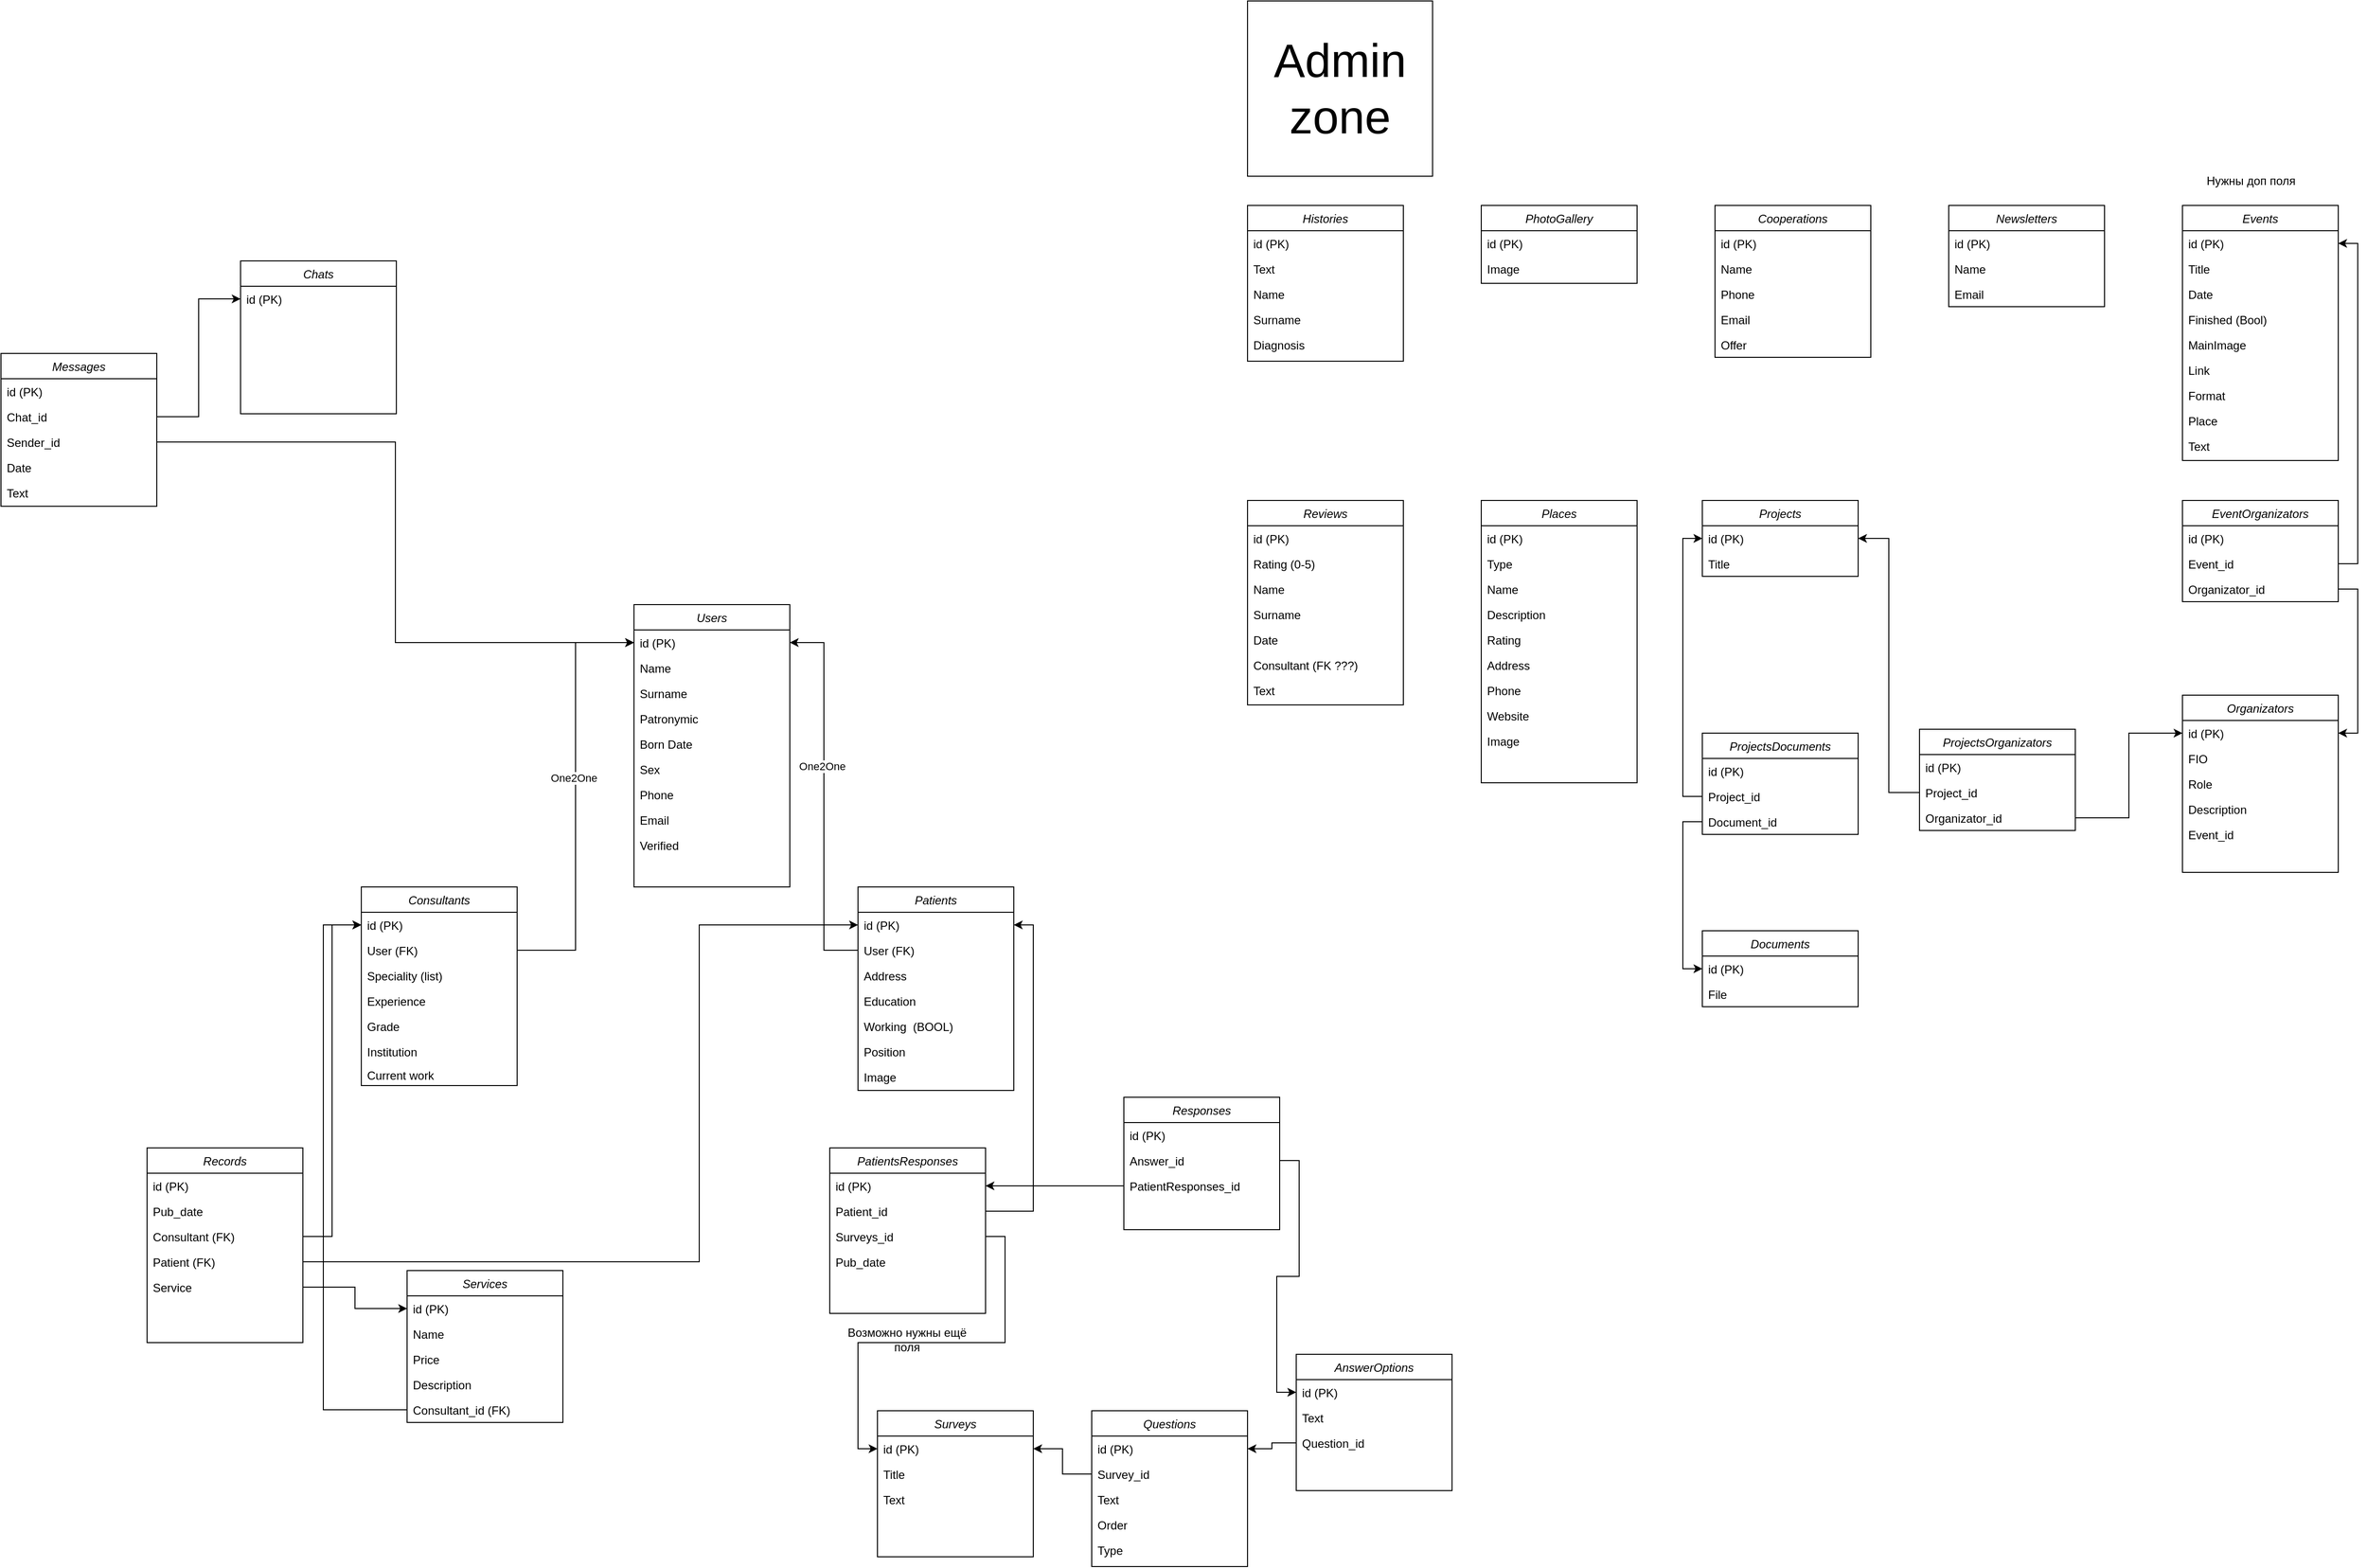 <mxfile version="24.7.12">
  <diagram id="C5RBs43oDa-KdzZeNtuy" name="Page-1">
    <mxGraphModel dx="2926" dy="2021" grid="0" gridSize="10" guides="1" tooltips="1" connect="1" arrows="1" fold="1" page="1" pageScale="1" pageWidth="827" pageHeight="1169" background="none" math="0" shadow="0">
      <root>
        <mxCell id="WIyWlLk6GJQsqaUBKTNV-0" />
        <mxCell id="WIyWlLk6GJQsqaUBKTNV-1" parent="WIyWlLk6GJQsqaUBKTNV-0" />
        <mxCell id="zkfFHV4jXpPFQw0GAbJ--0" value="Users" style="swimlane;fontStyle=2;align=center;verticalAlign=top;childLayout=stackLayout;horizontal=1;startSize=26;horizontalStack=0;resizeParent=1;resizeLast=0;collapsible=1;marginBottom=0;rounded=0;shadow=0;strokeWidth=1;" parent="WIyWlLk6GJQsqaUBKTNV-1" vertex="1">
          <mxGeometry x="-630" width="160" height="290" as="geometry">
            <mxRectangle x="70" y="39" width="160" height="26" as="alternateBounds" />
          </mxGeometry>
        </mxCell>
        <mxCell id="hFR5xcZA9axnY-2__h2Z-13" value="id (PK)" style="text;align=left;verticalAlign=top;spacingLeft=4;spacingRight=4;overflow=hidden;rotatable=0;points=[[0,0.5],[1,0.5]];portConstraint=eastwest;rounded=0;shadow=0;html=0;" parent="zkfFHV4jXpPFQw0GAbJ--0" vertex="1">
          <mxGeometry y="26" width="160" height="26" as="geometry" />
        </mxCell>
        <mxCell id="zkfFHV4jXpPFQw0GAbJ--1" value="Name" style="text;align=left;verticalAlign=top;spacingLeft=4;spacingRight=4;overflow=hidden;rotatable=0;points=[[0,0.5],[1,0.5]];portConstraint=eastwest;" parent="zkfFHV4jXpPFQw0GAbJ--0" vertex="1">
          <mxGeometry y="52" width="160" height="26" as="geometry" />
        </mxCell>
        <mxCell id="zkfFHV4jXpPFQw0GAbJ--2" value="Surname" style="text;align=left;verticalAlign=top;spacingLeft=4;spacingRight=4;overflow=hidden;rotatable=0;points=[[0,0.5],[1,0.5]];portConstraint=eastwest;rounded=0;shadow=0;html=0;" parent="zkfFHV4jXpPFQw0GAbJ--0" vertex="1">
          <mxGeometry y="78" width="160" height="26" as="geometry" />
        </mxCell>
        <mxCell id="zkfFHV4jXpPFQw0GAbJ--3" value="Patronymic" style="text;align=left;verticalAlign=top;spacingLeft=4;spacingRight=4;overflow=hidden;rotatable=0;points=[[0,0.5],[1,0.5]];portConstraint=eastwest;rounded=0;shadow=0;html=0;" parent="zkfFHV4jXpPFQw0GAbJ--0" vertex="1">
          <mxGeometry y="104" width="160" height="26" as="geometry" />
        </mxCell>
        <mxCell id="hFR5xcZA9axnY-2__h2Z-14" value="Born Date" style="text;align=left;verticalAlign=top;spacingLeft=4;spacingRight=4;overflow=hidden;rotatable=0;points=[[0,0.5],[1,0.5]];portConstraint=eastwest;rounded=0;shadow=0;html=0;" parent="zkfFHV4jXpPFQw0GAbJ--0" vertex="1">
          <mxGeometry y="130" width="160" height="26" as="geometry" />
        </mxCell>
        <mxCell id="hFR5xcZA9axnY-2__h2Z-9" value="Sex" style="text;align=left;verticalAlign=top;spacingLeft=4;spacingRight=4;overflow=hidden;rotatable=0;points=[[0,0.5],[1,0.5]];portConstraint=eastwest;rounded=0;shadow=0;html=0;" parent="zkfFHV4jXpPFQw0GAbJ--0" vertex="1">
          <mxGeometry y="156" width="160" height="26" as="geometry" />
        </mxCell>
        <mxCell id="hFR5xcZA9axnY-2__h2Z-10" value="Phone" style="text;align=left;verticalAlign=top;spacingLeft=4;spacingRight=4;overflow=hidden;rotatable=0;points=[[0,0.5],[1,0.5]];portConstraint=eastwest;rounded=0;shadow=0;html=0;" parent="zkfFHV4jXpPFQw0GAbJ--0" vertex="1">
          <mxGeometry y="182" width="160" height="26" as="geometry" />
        </mxCell>
        <mxCell id="hFR5xcZA9axnY-2__h2Z-11" value="Email" style="text;align=left;verticalAlign=top;spacingLeft=4;spacingRight=4;overflow=hidden;rotatable=0;points=[[0,0.5],[1,0.5]];portConstraint=eastwest;rounded=0;shadow=0;html=0;" parent="zkfFHV4jXpPFQw0GAbJ--0" vertex="1">
          <mxGeometry y="208" width="160" height="26" as="geometry" />
        </mxCell>
        <mxCell id="hFR5xcZA9axnY-2__h2Z-156" value="Verified" style="text;align=left;verticalAlign=top;spacingLeft=4;spacingRight=4;overflow=hidden;rotatable=0;points=[[0,0.5],[1,0.5]];portConstraint=eastwest;rounded=0;shadow=0;html=0;" parent="zkfFHV4jXpPFQw0GAbJ--0" vertex="1">
          <mxGeometry y="234" width="160" height="26" as="geometry" />
        </mxCell>
        <mxCell id="hFR5xcZA9axnY-2__h2Z-15" value="Patients" style="swimlane;fontStyle=2;align=center;verticalAlign=top;childLayout=stackLayout;horizontal=1;startSize=26;horizontalStack=0;resizeParent=1;resizeLast=0;collapsible=1;marginBottom=0;rounded=0;shadow=0;strokeWidth=1;" parent="WIyWlLk6GJQsqaUBKTNV-1" vertex="1">
          <mxGeometry x="-400" y="290" width="160" height="209" as="geometry">
            <mxRectangle x="70" y="39" width="160" height="26" as="alternateBounds" />
          </mxGeometry>
        </mxCell>
        <mxCell id="hFR5xcZA9axnY-2__h2Z-16" value="id (PK)" style="text;align=left;verticalAlign=top;spacingLeft=4;spacingRight=4;overflow=hidden;rotatable=0;points=[[0,0.5],[1,0.5]];portConstraint=eastwest;rounded=0;shadow=0;html=0;" parent="hFR5xcZA9axnY-2__h2Z-15" vertex="1">
          <mxGeometry y="26" width="160" height="26" as="geometry" />
        </mxCell>
        <mxCell id="hFR5xcZA9axnY-2__h2Z-17" value="User (FK)" style="text;align=left;verticalAlign=top;spacingLeft=4;spacingRight=4;overflow=hidden;rotatable=0;points=[[0,0.5],[1,0.5]];portConstraint=eastwest;" parent="hFR5xcZA9axnY-2__h2Z-15" vertex="1">
          <mxGeometry y="52" width="160" height="26" as="geometry" />
        </mxCell>
        <mxCell id="hFR5xcZA9axnY-2__h2Z-26" value="Address" style="text;align=left;verticalAlign=top;spacingLeft=4;spacingRight=4;overflow=hidden;rotatable=0;points=[[0,0.5],[1,0.5]];portConstraint=eastwest;" parent="hFR5xcZA9axnY-2__h2Z-15" vertex="1">
          <mxGeometry y="78" width="160" height="26" as="geometry" />
        </mxCell>
        <mxCell id="hFR5xcZA9axnY-2__h2Z-27" value="Education" style="text;align=left;verticalAlign=top;spacingLeft=4;spacingRight=4;overflow=hidden;rotatable=0;points=[[0,0.5],[1,0.5]];portConstraint=eastwest;" parent="hFR5xcZA9axnY-2__h2Z-15" vertex="1">
          <mxGeometry y="104" width="160" height="26" as="geometry" />
        </mxCell>
        <mxCell id="hFR5xcZA9axnY-2__h2Z-33" value="Working  (BOOL)" style="text;align=left;verticalAlign=top;spacingLeft=4;spacingRight=4;overflow=hidden;rotatable=0;points=[[0,0.5],[1,0.5]];portConstraint=eastwest;" parent="hFR5xcZA9axnY-2__h2Z-15" vertex="1">
          <mxGeometry y="130" width="160" height="26" as="geometry" />
        </mxCell>
        <mxCell id="hFR5xcZA9axnY-2__h2Z-34" value="Position" style="text;align=left;verticalAlign=top;spacingLeft=4;spacingRight=4;overflow=hidden;rotatable=0;points=[[0,0.5],[1,0.5]];portConstraint=eastwest;" parent="hFR5xcZA9axnY-2__h2Z-15" vertex="1">
          <mxGeometry y="156" width="160" height="26" as="geometry" />
        </mxCell>
        <mxCell id="hFR5xcZA9axnY-2__h2Z-35" value="Image" style="text;align=left;verticalAlign=top;spacingLeft=4;spacingRight=4;overflow=hidden;rotatable=0;points=[[0,0.5],[1,0.5]];portConstraint=eastwest;" parent="hFR5xcZA9axnY-2__h2Z-15" vertex="1">
          <mxGeometry y="182" width="160" height="26" as="geometry" />
        </mxCell>
        <mxCell id="hFR5xcZA9axnY-2__h2Z-24" style="edgeStyle=orthogonalEdgeStyle;rounded=0;orthogonalLoop=1;jettySize=auto;html=1;exitX=0;exitY=0.5;exitDx=0;exitDy=0;entryX=1;entryY=0.5;entryDx=0;entryDy=0;" parent="WIyWlLk6GJQsqaUBKTNV-1" source="hFR5xcZA9axnY-2__h2Z-17" target="hFR5xcZA9axnY-2__h2Z-13" edge="1">
          <mxGeometry relative="1" as="geometry" />
        </mxCell>
        <mxCell id="hFR5xcZA9axnY-2__h2Z-25" value="One2One" style="edgeLabel;html=1;align=center;verticalAlign=middle;resizable=0;points=[];" parent="hFR5xcZA9axnY-2__h2Z-24" vertex="1" connectable="0">
          <mxGeometry x="0.162" y="3" relative="1" as="geometry">
            <mxPoint x="1" as="offset" />
          </mxGeometry>
        </mxCell>
        <mxCell id="hFR5xcZA9axnY-2__h2Z-36" value="Consultants" style="swimlane;fontStyle=2;align=center;verticalAlign=top;childLayout=stackLayout;horizontal=1;startSize=26;horizontalStack=0;resizeParent=1;resizeLast=0;collapsible=1;marginBottom=0;rounded=0;shadow=0;strokeWidth=1;" parent="WIyWlLk6GJQsqaUBKTNV-1" vertex="1">
          <mxGeometry x="-910" y="290" width="160" height="204" as="geometry">
            <mxRectangle x="70" y="39" width="160" height="26" as="alternateBounds" />
          </mxGeometry>
        </mxCell>
        <mxCell id="hFR5xcZA9axnY-2__h2Z-37" value="id (PK)" style="text;align=left;verticalAlign=top;spacingLeft=4;spacingRight=4;overflow=hidden;rotatable=0;points=[[0,0.5],[1,0.5]];portConstraint=eastwest;rounded=0;shadow=0;html=0;" parent="hFR5xcZA9axnY-2__h2Z-36" vertex="1">
          <mxGeometry y="26" width="160" height="26" as="geometry" />
        </mxCell>
        <mxCell id="hFR5xcZA9axnY-2__h2Z-38" value="User (FK)" style="text;align=left;verticalAlign=top;spacingLeft=4;spacingRight=4;overflow=hidden;rotatable=0;points=[[0,0.5],[1,0.5]];portConstraint=eastwest;" parent="hFR5xcZA9axnY-2__h2Z-36" vertex="1">
          <mxGeometry y="52" width="160" height="26" as="geometry" />
        </mxCell>
        <mxCell id="hFR5xcZA9axnY-2__h2Z-47" value="Speciality (list)" style="text;align=left;verticalAlign=top;spacingLeft=4;spacingRight=4;overflow=hidden;rotatable=0;points=[[0,0.5],[1,0.5]];portConstraint=eastwest;" parent="hFR5xcZA9axnY-2__h2Z-36" vertex="1">
          <mxGeometry y="78" width="160" height="26" as="geometry" />
        </mxCell>
        <mxCell id="hFR5xcZA9axnY-2__h2Z-48" value="Experience" style="text;align=left;verticalAlign=top;spacingLeft=4;spacingRight=4;overflow=hidden;rotatable=0;points=[[0,0.5],[1,0.5]];portConstraint=eastwest;" parent="hFR5xcZA9axnY-2__h2Z-36" vertex="1">
          <mxGeometry y="104" width="160" height="26" as="geometry" />
        </mxCell>
        <mxCell id="hFR5xcZA9axnY-2__h2Z-49" value="Grade" style="text;align=left;verticalAlign=top;spacingLeft=4;spacingRight=4;overflow=hidden;rotatable=0;points=[[0,0.5],[1,0.5]];portConstraint=eastwest;" parent="hFR5xcZA9axnY-2__h2Z-36" vertex="1">
          <mxGeometry y="130" width="160" height="26" as="geometry" />
        </mxCell>
        <mxCell id="hFR5xcZA9axnY-2__h2Z-50" value="Institution" style="text;align=left;verticalAlign=top;spacingLeft=4;spacingRight=4;overflow=hidden;rotatable=0;points=[[0,0.5],[1,0.5]];portConstraint=eastwest;" parent="hFR5xcZA9axnY-2__h2Z-36" vertex="1">
          <mxGeometry y="156" width="160" height="24" as="geometry" />
        </mxCell>
        <mxCell id="hFR5xcZA9axnY-2__h2Z-51" value="Сurrent work" style="text;align=left;verticalAlign=top;spacingLeft=4;spacingRight=4;overflow=hidden;rotatable=0;points=[[0,0.5],[1,0.5]];portConstraint=eastwest;" parent="hFR5xcZA9axnY-2__h2Z-36" vertex="1">
          <mxGeometry y="180" width="160" height="24" as="geometry" />
        </mxCell>
        <mxCell id="hFR5xcZA9axnY-2__h2Z-44" style="edgeStyle=orthogonalEdgeStyle;rounded=0;orthogonalLoop=1;jettySize=auto;html=1;exitX=1;exitY=0.5;exitDx=0;exitDy=0;entryX=0;entryY=0.5;entryDx=0;entryDy=0;" parent="WIyWlLk6GJQsqaUBKTNV-1" source="hFR5xcZA9axnY-2__h2Z-38" target="hFR5xcZA9axnY-2__h2Z-13" edge="1">
          <mxGeometry relative="1" as="geometry" />
        </mxCell>
        <mxCell id="hFR5xcZA9axnY-2__h2Z-46" value="One2One" style="edgeLabel;html=1;align=center;verticalAlign=middle;resizable=0;points=[];" parent="hFR5xcZA9axnY-2__h2Z-44" vertex="1" connectable="0">
          <mxGeometry x="0.087" y="2" relative="1" as="geometry">
            <mxPoint as="offset" />
          </mxGeometry>
        </mxCell>
        <mxCell id="hFR5xcZA9axnY-2__h2Z-55" value="Responses" style="swimlane;fontStyle=2;align=center;verticalAlign=top;childLayout=stackLayout;horizontal=1;startSize=26;horizontalStack=0;resizeParent=1;resizeLast=0;collapsible=1;marginBottom=0;rounded=0;shadow=0;strokeWidth=1;" parent="WIyWlLk6GJQsqaUBKTNV-1" vertex="1">
          <mxGeometry x="-127" y="506" width="160" height="136" as="geometry">
            <mxRectangle x="70" y="39" width="160" height="26" as="alternateBounds" />
          </mxGeometry>
        </mxCell>
        <mxCell id="hFR5xcZA9axnY-2__h2Z-56" value="id (PK)" style="text;align=left;verticalAlign=top;spacingLeft=4;spacingRight=4;overflow=hidden;rotatable=0;points=[[0,0.5],[1,0.5]];portConstraint=eastwest;rounded=0;shadow=0;html=0;" parent="hFR5xcZA9axnY-2__h2Z-55" vertex="1">
          <mxGeometry y="26" width="160" height="26" as="geometry" />
        </mxCell>
        <mxCell id="hFR5xcZA9axnY-2__h2Z-139" value="Answer_id" style="text;align=left;verticalAlign=top;spacingLeft=4;spacingRight=4;overflow=hidden;rotatable=0;points=[[0,0.5],[1,0.5]];portConstraint=eastwest;rounded=0;shadow=0;html=0;" parent="hFR5xcZA9axnY-2__h2Z-55" vertex="1">
          <mxGeometry y="52" width="160" height="26" as="geometry" />
        </mxCell>
        <mxCell id="hFR5xcZA9axnY-2__h2Z-161" value="PatientResponses_id" style="text;align=left;verticalAlign=top;spacingLeft=4;spacingRight=4;overflow=hidden;rotatable=0;points=[[0,0.5],[1,0.5]];portConstraint=eastwest;rounded=0;shadow=0;html=0;" parent="hFR5xcZA9axnY-2__h2Z-55" vertex="1">
          <mxGeometry y="78" width="160" height="26" as="geometry" />
        </mxCell>
        <mxCell id="hFR5xcZA9axnY-2__h2Z-63" value="Histories" style="swimlane;fontStyle=2;align=center;verticalAlign=top;childLayout=stackLayout;horizontal=1;startSize=26;horizontalStack=0;resizeParent=1;resizeLast=0;collapsible=1;marginBottom=0;rounded=0;shadow=0;strokeWidth=1;" parent="WIyWlLk6GJQsqaUBKTNV-1" vertex="1">
          <mxGeometry y="-410" width="160" height="160" as="geometry">
            <mxRectangle x="70" y="39" width="160" height="26" as="alternateBounds" />
          </mxGeometry>
        </mxCell>
        <mxCell id="hFR5xcZA9axnY-2__h2Z-64" value="id (PK)" style="text;align=left;verticalAlign=top;spacingLeft=4;spacingRight=4;overflow=hidden;rotatable=0;points=[[0,0.5],[1,0.5]];portConstraint=eastwest;rounded=0;shadow=0;html=0;" parent="hFR5xcZA9axnY-2__h2Z-63" vertex="1">
          <mxGeometry y="26" width="160" height="26" as="geometry" />
        </mxCell>
        <mxCell id="hFR5xcZA9axnY-2__h2Z-66" value="Text" style="text;align=left;verticalAlign=top;spacingLeft=4;spacingRight=4;overflow=hidden;rotatable=0;points=[[0,0.5],[1,0.5]];portConstraint=eastwest;rounded=0;shadow=0;html=0;" parent="hFR5xcZA9axnY-2__h2Z-63" vertex="1">
          <mxGeometry y="52" width="160" height="26" as="geometry" />
        </mxCell>
        <mxCell id="hFR5xcZA9axnY-2__h2Z-67" value="Name" style="text;align=left;verticalAlign=top;spacingLeft=4;spacingRight=4;overflow=hidden;rotatable=0;points=[[0,0.5],[1,0.5]];portConstraint=eastwest;rounded=0;shadow=0;html=0;" parent="hFR5xcZA9axnY-2__h2Z-63" vertex="1">
          <mxGeometry y="78" width="160" height="26" as="geometry" />
        </mxCell>
        <mxCell id="hFR5xcZA9axnY-2__h2Z-68" value="Surname" style="text;align=left;verticalAlign=top;spacingLeft=4;spacingRight=4;overflow=hidden;rotatable=0;points=[[0,0.5],[1,0.5]];portConstraint=eastwest;rounded=0;shadow=0;html=0;" parent="hFR5xcZA9axnY-2__h2Z-63" vertex="1">
          <mxGeometry y="104" width="160" height="26" as="geometry" />
        </mxCell>
        <mxCell id="hFR5xcZA9axnY-2__h2Z-69" value="Diagnosis" style="text;align=left;verticalAlign=top;spacingLeft=4;spacingRight=4;overflow=hidden;rotatable=0;points=[[0,0.5],[1,0.5]];portConstraint=eastwest;rounded=0;shadow=0;html=0;" parent="hFR5xcZA9axnY-2__h2Z-63" vertex="1">
          <mxGeometry y="130" width="160" height="26" as="geometry" />
        </mxCell>
        <mxCell id="hFR5xcZA9axnY-2__h2Z-65" value="&lt;span style=&quot;font-size: 48px;&quot;&gt;Admin zone&lt;/span&gt;" style="whiteSpace=wrap;html=1;" parent="WIyWlLk6GJQsqaUBKTNV-1" vertex="1">
          <mxGeometry y="-620" width="190" height="180" as="geometry" />
        </mxCell>
        <mxCell id="hFR5xcZA9axnY-2__h2Z-70" value="Reviews" style="swimlane;fontStyle=2;align=center;verticalAlign=top;childLayout=stackLayout;horizontal=1;startSize=26;horizontalStack=0;resizeParent=1;resizeLast=0;collapsible=1;marginBottom=0;rounded=0;shadow=0;strokeWidth=1;" parent="WIyWlLk6GJQsqaUBKTNV-1" vertex="1">
          <mxGeometry y="-107" width="160" height="210" as="geometry">
            <mxRectangle x="70" y="39" width="160" height="26" as="alternateBounds" />
          </mxGeometry>
        </mxCell>
        <mxCell id="hFR5xcZA9axnY-2__h2Z-71" value="id (PK)" style="text;align=left;verticalAlign=top;spacingLeft=4;spacingRight=4;overflow=hidden;rotatable=0;points=[[0,0.5],[1,0.5]];portConstraint=eastwest;rounded=0;shadow=0;html=0;" parent="hFR5xcZA9axnY-2__h2Z-70" vertex="1">
          <mxGeometry y="26" width="160" height="26" as="geometry" />
        </mxCell>
        <mxCell id="hFR5xcZA9axnY-2__h2Z-72" value="Rating (0-5)" style="text;align=left;verticalAlign=top;spacingLeft=4;spacingRight=4;overflow=hidden;rotatable=0;points=[[0,0.5],[1,0.5]];portConstraint=eastwest;rounded=0;shadow=0;html=0;" parent="hFR5xcZA9axnY-2__h2Z-70" vertex="1">
          <mxGeometry y="52" width="160" height="26" as="geometry" />
        </mxCell>
        <mxCell id="hFR5xcZA9axnY-2__h2Z-73" value="Name" style="text;align=left;verticalAlign=top;spacingLeft=4;spacingRight=4;overflow=hidden;rotatable=0;points=[[0,0.5],[1,0.5]];portConstraint=eastwest;rounded=0;shadow=0;html=0;" parent="hFR5xcZA9axnY-2__h2Z-70" vertex="1">
          <mxGeometry y="78" width="160" height="26" as="geometry" />
        </mxCell>
        <mxCell id="hFR5xcZA9axnY-2__h2Z-74" value="Surname" style="text;align=left;verticalAlign=top;spacingLeft=4;spacingRight=4;overflow=hidden;rotatable=0;points=[[0,0.5],[1,0.5]];portConstraint=eastwest;rounded=0;shadow=0;html=0;" parent="hFR5xcZA9axnY-2__h2Z-70" vertex="1">
          <mxGeometry y="104" width="160" height="26" as="geometry" />
        </mxCell>
        <mxCell id="hFR5xcZA9axnY-2__h2Z-75" value="Date" style="text;align=left;verticalAlign=top;spacingLeft=4;spacingRight=4;overflow=hidden;rotatable=0;points=[[0,0.5],[1,0.5]];portConstraint=eastwest;rounded=0;shadow=0;html=0;" parent="hFR5xcZA9axnY-2__h2Z-70" vertex="1">
          <mxGeometry y="130" width="160" height="26" as="geometry" />
        </mxCell>
        <mxCell id="hFR5xcZA9axnY-2__h2Z-76" value="Consultant (FK ???)" style="text;align=left;verticalAlign=top;spacingLeft=4;spacingRight=4;overflow=hidden;rotatable=0;points=[[0,0.5],[1,0.5]];portConstraint=eastwest;rounded=0;shadow=0;html=0;" parent="hFR5xcZA9axnY-2__h2Z-70" vertex="1">
          <mxGeometry y="156" width="160" height="26" as="geometry" />
        </mxCell>
        <mxCell id="hFR5xcZA9axnY-2__h2Z-77" value="Text" style="text;align=left;verticalAlign=top;spacingLeft=4;spacingRight=4;overflow=hidden;rotatable=0;points=[[0,0.5],[1,0.5]];portConstraint=eastwest;rounded=0;shadow=0;html=0;" parent="hFR5xcZA9axnY-2__h2Z-70" vertex="1">
          <mxGeometry y="182" width="160" height="26" as="geometry" />
        </mxCell>
        <mxCell id="hFR5xcZA9axnY-2__h2Z-78" value="PhotoGallery" style="swimlane;fontStyle=2;align=center;verticalAlign=top;childLayout=stackLayout;horizontal=1;startSize=26;horizontalStack=0;resizeParent=1;resizeLast=0;collapsible=1;marginBottom=0;rounded=0;shadow=0;strokeWidth=1;" parent="WIyWlLk6GJQsqaUBKTNV-1" vertex="1">
          <mxGeometry x="240" y="-410" width="160" height="80" as="geometry">
            <mxRectangle x="70" y="39" width="160" height="26" as="alternateBounds" />
          </mxGeometry>
        </mxCell>
        <mxCell id="hFR5xcZA9axnY-2__h2Z-79" value="id (PK)" style="text;align=left;verticalAlign=top;spacingLeft=4;spacingRight=4;overflow=hidden;rotatable=0;points=[[0,0.5],[1,0.5]];portConstraint=eastwest;rounded=0;shadow=0;html=0;" parent="hFR5xcZA9axnY-2__h2Z-78" vertex="1">
          <mxGeometry y="26" width="160" height="26" as="geometry" />
        </mxCell>
        <mxCell id="hFR5xcZA9axnY-2__h2Z-80" value="Image" style="text;align=left;verticalAlign=top;spacingLeft=4;spacingRight=4;overflow=hidden;rotatable=0;points=[[0,0.5],[1,0.5]];portConstraint=eastwest;rounded=0;shadow=0;html=0;" parent="hFR5xcZA9axnY-2__h2Z-78" vertex="1">
          <mxGeometry y="52" width="160" height="26" as="geometry" />
        </mxCell>
        <mxCell id="hFR5xcZA9axnY-2__h2Z-81" value="Cooperations" style="swimlane;fontStyle=2;align=center;verticalAlign=top;childLayout=stackLayout;horizontal=1;startSize=26;horizontalStack=0;resizeParent=1;resizeLast=0;collapsible=1;marginBottom=0;rounded=0;shadow=0;strokeWidth=1;" parent="WIyWlLk6GJQsqaUBKTNV-1" vertex="1">
          <mxGeometry x="480" y="-410" width="160" height="156" as="geometry">
            <mxRectangle x="70" y="39" width="160" height="26" as="alternateBounds" />
          </mxGeometry>
        </mxCell>
        <mxCell id="hFR5xcZA9axnY-2__h2Z-82" value="id (PK)" style="text;align=left;verticalAlign=top;spacingLeft=4;spacingRight=4;overflow=hidden;rotatable=0;points=[[0,0.5],[1,0.5]];portConstraint=eastwest;rounded=0;shadow=0;html=0;" parent="hFR5xcZA9axnY-2__h2Z-81" vertex="1">
          <mxGeometry y="26" width="160" height="26" as="geometry" />
        </mxCell>
        <mxCell id="hFR5xcZA9axnY-2__h2Z-83" value="Name" style="text;align=left;verticalAlign=top;spacingLeft=4;spacingRight=4;overflow=hidden;rotatable=0;points=[[0,0.5],[1,0.5]];portConstraint=eastwest;rounded=0;shadow=0;html=0;" parent="hFR5xcZA9axnY-2__h2Z-81" vertex="1">
          <mxGeometry y="52" width="160" height="26" as="geometry" />
        </mxCell>
        <mxCell id="hFR5xcZA9axnY-2__h2Z-84" value="Phone" style="text;align=left;verticalAlign=top;spacingLeft=4;spacingRight=4;overflow=hidden;rotatable=0;points=[[0,0.5],[1,0.5]];portConstraint=eastwest;rounded=0;shadow=0;html=0;" parent="hFR5xcZA9axnY-2__h2Z-81" vertex="1">
          <mxGeometry y="78" width="160" height="26" as="geometry" />
        </mxCell>
        <mxCell id="hFR5xcZA9axnY-2__h2Z-85" value="Email" style="text;align=left;verticalAlign=top;spacingLeft=4;spacingRight=4;overflow=hidden;rotatable=0;points=[[0,0.5],[1,0.5]];portConstraint=eastwest;rounded=0;shadow=0;html=0;" parent="hFR5xcZA9axnY-2__h2Z-81" vertex="1">
          <mxGeometry y="104" width="160" height="26" as="geometry" />
        </mxCell>
        <mxCell id="hFR5xcZA9axnY-2__h2Z-86" value="Offer" style="text;align=left;verticalAlign=top;spacingLeft=4;spacingRight=4;overflow=hidden;rotatable=0;points=[[0,0.5],[1,0.5]];portConstraint=eastwest;rounded=0;shadow=0;html=0;" parent="hFR5xcZA9axnY-2__h2Z-81" vertex="1">
          <mxGeometry y="130" width="160" height="26" as="geometry" />
        </mxCell>
        <mxCell id="hFR5xcZA9axnY-2__h2Z-87" value="Newsletters" style="swimlane;fontStyle=2;align=center;verticalAlign=top;childLayout=stackLayout;horizontal=1;startSize=26;horizontalStack=0;resizeParent=1;resizeLast=0;collapsible=1;marginBottom=0;rounded=0;shadow=0;strokeWidth=1;" parent="WIyWlLk6GJQsqaUBKTNV-1" vertex="1">
          <mxGeometry x="720" y="-410" width="160" height="104" as="geometry">
            <mxRectangle x="70" y="39" width="160" height="26" as="alternateBounds" />
          </mxGeometry>
        </mxCell>
        <mxCell id="hFR5xcZA9axnY-2__h2Z-88" value="id (PK)" style="text;align=left;verticalAlign=top;spacingLeft=4;spacingRight=4;overflow=hidden;rotatable=0;points=[[0,0.5],[1,0.5]];portConstraint=eastwest;rounded=0;shadow=0;html=0;" parent="hFR5xcZA9axnY-2__h2Z-87" vertex="1">
          <mxGeometry y="26" width="160" height="26" as="geometry" />
        </mxCell>
        <mxCell id="hFR5xcZA9axnY-2__h2Z-89" value="Name" style="text;align=left;verticalAlign=top;spacingLeft=4;spacingRight=4;overflow=hidden;rotatable=0;points=[[0,0.5],[1,0.5]];portConstraint=eastwest;rounded=0;shadow=0;html=0;" parent="hFR5xcZA9axnY-2__h2Z-87" vertex="1">
          <mxGeometry y="52" width="160" height="26" as="geometry" />
        </mxCell>
        <mxCell id="hFR5xcZA9axnY-2__h2Z-91" value="Email" style="text;align=left;verticalAlign=top;spacingLeft=4;spacingRight=4;overflow=hidden;rotatable=0;points=[[0,0.5],[1,0.5]];portConstraint=eastwest;rounded=0;shadow=0;html=0;" parent="hFR5xcZA9axnY-2__h2Z-87" vertex="1">
          <mxGeometry y="78" width="160" height="26" as="geometry" />
        </mxCell>
        <mxCell id="hFR5xcZA9axnY-2__h2Z-94" value="Events" style="swimlane;fontStyle=2;align=center;verticalAlign=top;childLayout=stackLayout;horizontal=1;startSize=26;horizontalStack=0;resizeParent=1;resizeLast=0;collapsible=1;marginBottom=0;rounded=0;shadow=0;strokeWidth=1;" parent="WIyWlLk6GJQsqaUBKTNV-1" vertex="1">
          <mxGeometry x="960" y="-410" width="160" height="262" as="geometry">
            <mxRectangle x="70" y="39" width="160" height="26" as="alternateBounds" />
          </mxGeometry>
        </mxCell>
        <mxCell id="hFR5xcZA9axnY-2__h2Z-95" value="id (PK)" style="text;align=left;verticalAlign=top;spacingLeft=4;spacingRight=4;overflow=hidden;rotatable=0;points=[[0,0.5],[1,0.5]];portConstraint=eastwest;rounded=0;shadow=0;html=0;" parent="hFR5xcZA9axnY-2__h2Z-94" vertex="1">
          <mxGeometry y="26" width="160" height="26" as="geometry" />
        </mxCell>
        <mxCell id="hFR5xcZA9axnY-2__h2Z-96" value="Title" style="text;align=left;verticalAlign=top;spacingLeft=4;spacingRight=4;overflow=hidden;rotatable=0;points=[[0,0.5],[1,0.5]];portConstraint=eastwest;rounded=0;shadow=0;html=0;" parent="hFR5xcZA9axnY-2__h2Z-94" vertex="1">
          <mxGeometry y="52" width="160" height="26" as="geometry" />
        </mxCell>
        <mxCell id="hFR5xcZA9axnY-2__h2Z-97" value="Date" style="text;align=left;verticalAlign=top;spacingLeft=4;spacingRight=4;overflow=hidden;rotatable=0;points=[[0,0.5],[1,0.5]];portConstraint=eastwest;rounded=0;shadow=0;html=0;" parent="hFR5xcZA9axnY-2__h2Z-94" vertex="1">
          <mxGeometry y="78" width="160" height="26" as="geometry" />
        </mxCell>
        <mxCell id="hFR5xcZA9axnY-2__h2Z-98" value="Finished (Bool)" style="text;align=left;verticalAlign=top;spacingLeft=4;spacingRight=4;overflow=hidden;rotatable=0;points=[[0,0.5],[1,0.5]];portConstraint=eastwest;rounded=0;shadow=0;html=0;" parent="hFR5xcZA9axnY-2__h2Z-94" vertex="1">
          <mxGeometry y="104" width="160" height="26" as="geometry" />
        </mxCell>
        <mxCell id="hFR5xcZA9axnY-2__h2Z-99" value="MainImage" style="text;align=left;verticalAlign=top;spacingLeft=4;spacingRight=4;overflow=hidden;rotatable=0;points=[[0,0.5],[1,0.5]];portConstraint=eastwest;rounded=0;shadow=0;html=0;" parent="hFR5xcZA9axnY-2__h2Z-94" vertex="1">
          <mxGeometry y="130" width="160" height="26" as="geometry" />
        </mxCell>
        <mxCell id="hFR5xcZA9axnY-2__h2Z-100" value="Link" style="text;align=left;verticalAlign=top;spacingLeft=4;spacingRight=4;overflow=hidden;rotatable=0;points=[[0,0.5],[1,0.5]];portConstraint=eastwest;rounded=0;shadow=0;html=0;" parent="hFR5xcZA9axnY-2__h2Z-94" vertex="1">
          <mxGeometry y="156" width="160" height="26" as="geometry" />
        </mxCell>
        <mxCell id="hFR5xcZA9axnY-2__h2Z-101" value="Format" style="text;align=left;verticalAlign=top;spacingLeft=4;spacingRight=4;overflow=hidden;rotatable=0;points=[[0,0.5],[1,0.5]];portConstraint=eastwest;rounded=0;shadow=0;html=0;" parent="hFR5xcZA9axnY-2__h2Z-94" vertex="1">
          <mxGeometry y="182" width="160" height="26" as="geometry" />
        </mxCell>
        <mxCell id="hFR5xcZA9axnY-2__h2Z-102" value="Place" style="text;align=left;verticalAlign=top;spacingLeft=4;spacingRight=4;overflow=hidden;rotatable=0;points=[[0,0.5],[1,0.5]];portConstraint=eastwest;rounded=0;shadow=0;html=0;" parent="hFR5xcZA9axnY-2__h2Z-94" vertex="1">
          <mxGeometry y="208" width="160" height="26" as="geometry" />
        </mxCell>
        <mxCell id="hFR5xcZA9axnY-2__h2Z-103" value="Text" style="text;align=left;verticalAlign=top;spacingLeft=4;spacingRight=4;overflow=hidden;rotatable=0;points=[[0,0.5],[1,0.5]];portConstraint=eastwest;rounded=0;shadow=0;html=0;" parent="hFR5xcZA9axnY-2__h2Z-94" vertex="1">
          <mxGeometry y="234" width="160" height="26" as="geometry" />
        </mxCell>
        <mxCell id="hFR5xcZA9axnY-2__h2Z-104" value="Нужны доп поля" style="text;html=1;align=center;verticalAlign=middle;resizable=0;points=[];autosize=1;strokeColor=none;fillColor=none;" parent="WIyWlLk6GJQsqaUBKTNV-1" vertex="1">
          <mxGeometry x="970" y="-450" width="120" height="30" as="geometry" />
        </mxCell>
        <mxCell id="hFR5xcZA9axnY-2__h2Z-106" value="Records" style="swimlane;fontStyle=2;align=center;verticalAlign=top;childLayout=stackLayout;horizontal=1;startSize=26;horizontalStack=0;resizeParent=1;resizeLast=0;collapsible=1;marginBottom=0;rounded=0;shadow=0;strokeWidth=1;" parent="WIyWlLk6GJQsqaUBKTNV-1" vertex="1">
          <mxGeometry x="-1130" y="558" width="160" height="200" as="geometry">
            <mxRectangle x="70" y="39" width="160" height="26" as="alternateBounds" />
          </mxGeometry>
        </mxCell>
        <mxCell id="hFR5xcZA9axnY-2__h2Z-107" value="id (PK)" style="text;align=left;verticalAlign=top;spacingLeft=4;spacingRight=4;overflow=hidden;rotatable=0;points=[[0,0.5],[1,0.5]];portConstraint=eastwest;rounded=0;shadow=0;html=0;" parent="hFR5xcZA9axnY-2__h2Z-106" vertex="1">
          <mxGeometry y="26" width="160" height="26" as="geometry" />
        </mxCell>
        <mxCell id="hFR5xcZA9axnY-2__h2Z-109" value="Pub_date" style="text;align=left;verticalAlign=top;spacingLeft=4;spacingRight=4;overflow=hidden;rotatable=0;points=[[0,0.5],[1,0.5]];portConstraint=eastwest;rounded=0;shadow=0;html=0;" parent="hFR5xcZA9axnY-2__h2Z-106" vertex="1">
          <mxGeometry y="52" width="160" height="26" as="geometry" />
        </mxCell>
        <mxCell id="hFR5xcZA9axnY-2__h2Z-110" value="Consultant (FK)" style="text;align=left;verticalAlign=top;spacingLeft=4;spacingRight=4;overflow=hidden;rotatable=0;points=[[0,0.5],[1,0.5]];portConstraint=eastwest;rounded=0;shadow=0;html=0;" parent="hFR5xcZA9axnY-2__h2Z-106" vertex="1">
          <mxGeometry y="78" width="160" height="26" as="geometry" />
        </mxCell>
        <mxCell id="hFR5xcZA9axnY-2__h2Z-111" value="Patient (FK)" style="text;align=left;verticalAlign=top;spacingLeft=4;spacingRight=4;overflow=hidden;rotatable=0;points=[[0,0.5],[1,0.5]];portConstraint=eastwest;rounded=0;shadow=0;html=0;" parent="hFR5xcZA9axnY-2__h2Z-106" vertex="1">
          <mxGeometry y="104" width="160" height="26" as="geometry" />
        </mxCell>
        <mxCell id="hFR5xcZA9axnY-2__h2Z-117" value="Service" style="text;align=left;verticalAlign=top;spacingLeft=4;spacingRight=4;overflow=hidden;rotatable=0;points=[[0,0.5],[1,0.5]];portConstraint=eastwest;rounded=0;shadow=0;html=0;" parent="hFR5xcZA9axnY-2__h2Z-106" vertex="1">
          <mxGeometry y="130" width="160" height="26" as="geometry" />
        </mxCell>
        <mxCell id="hFR5xcZA9axnY-2__h2Z-114" style="edgeStyle=orthogonalEdgeStyle;rounded=0;orthogonalLoop=1;jettySize=auto;html=1;exitX=1;exitY=0.5;exitDx=0;exitDy=0;entryX=0;entryY=0.5;entryDx=0;entryDy=0;" parent="WIyWlLk6GJQsqaUBKTNV-1" source="hFR5xcZA9axnY-2__h2Z-110" target="hFR5xcZA9axnY-2__h2Z-37" edge="1">
          <mxGeometry relative="1" as="geometry" />
        </mxCell>
        <mxCell id="hFR5xcZA9axnY-2__h2Z-119" value="Surveys" style="swimlane;fontStyle=2;align=center;verticalAlign=top;childLayout=stackLayout;horizontal=1;startSize=26;horizontalStack=0;resizeParent=1;resizeLast=0;collapsible=1;marginBottom=0;rounded=0;shadow=0;strokeWidth=1;" parent="WIyWlLk6GJQsqaUBKTNV-1" vertex="1">
          <mxGeometry x="-380" y="828" width="160" height="150" as="geometry">
            <mxRectangle x="70" y="39" width="160" height="26" as="alternateBounds" />
          </mxGeometry>
        </mxCell>
        <mxCell id="hFR5xcZA9axnY-2__h2Z-120" value="id (PK)" style="text;align=left;verticalAlign=top;spacingLeft=4;spacingRight=4;overflow=hidden;rotatable=0;points=[[0,0.5],[1,0.5]];portConstraint=eastwest;rounded=0;shadow=0;html=0;" parent="hFR5xcZA9axnY-2__h2Z-119" vertex="1">
          <mxGeometry y="26" width="160" height="26" as="geometry" />
        </mxCell>
        <mxCell id="hFR5xcZA9axnY-2__h2Z-121" value="Title" style="text;align=left;verticalAlign=top;spacingLeft=4;spacingRight=4;overflow=hidden;rotatable=0;points=[[0,0.5],[1,0.5]];portConstraint=eastwest;rounded=0;shadow=0;html=0;" parent="hFR5xcZA9axnY-2__h2Z-119" vertex="1">
          <mxGeometry y="52" width="160" height="26" as="geometry" />
        </mxCell>
        <mxCell id="hFR5xcZA9axnY-2__h2Z-122" value="Text" style="text;align=left;verticalAlign=top;spacingLeft=4;spacingRight=4;overflow=hidden;rotatable=0;points=[[0,0.5],[1,0.5]];portConstraint=eastwest;rounded=0;shadow=0;html=0;" parent="hFR5xcZA9axnY-2__h2Z-119" vertex="1">
          <mxGeometry y="78" width="160" height="26" as="geometry" />
        </mxCell>
        <mxCell id="hFR5xcZA9axnY-2__h2Z-123" value="PatientsResponses" style="swimlane;fontStyle=2;align=center;verticalAlign=top;childLayout=stackLayout;horizontal=1;startSize=26;horizontalStack=0;resizeParent=1;resizeLast=0;collapsible=1;marginBottom=0;rounded=0;shadow=0;strokeWidth=1;" parent="WIyWlLk6GJQsqaUBKTNV-1" vertex="1">
          <mxGeometry x="-429" y="558" width="160" height="170" as="geometry">
            <mxRectangle x="70" y="39" width="160" height="26" as="alternateBounds" />
          </mxGeometry>
        </mxCell>
        <mxCell id="hFR5xcZA9axnY-2__h2Z-124" value="id (PK)" style="text;align=left;verticalAlign=top;spacingLeft=4;spacingRight=4;overflow=hidden;rotatable=0;points=[[0,0.5],[1,0.5]];portConstraint=eastwest;rounded=0;shadow=0;html=0;" parent="hFR5xcZA9axnY-2__h2Z-123" vertex="1">
          <mxGeometry y="26" width="160" height="26" as="geometry" />
        </mxCell>
        <mxCell id="hFR5xcZA9axnY-2__h2Z-125" value="Patient_id" style="text;align=left;verticalAlign=top;spacingLeft=4;spacingRight=4;overflow=hidden;rotatable=0;points=[[0,0.5],[1,0.5]];portConstraint=eastwest;rounded=0;shadow=0;html=0;" parent="hFR5xcZA9axnY-2__h2Z-123" vertex="1">
          <mxGeometry y="52" width="160" height="26" as="geometry" />
        </mxCell>
        <mxCell id="hFR5xcZA9axnY-2__h2Z-126" value="Surveys_id" style="text;align=left;verticalAlign=top;spacingLeft=4;spacingRight=4;overflow=hidden;rotatable=0;points=[[0,0.5],[1,0.5]];portConstraint=eastwest;rounded=0;shadow=0;html=0;" parent="hFR5xcZA9axnY-2__h2Z-123" vertex="1">
          <mxGeometry y="78" width="160" height="26" as="geometry" />
        </mxCell>
        <mxCell id="hFR5xcZA9axnY-2__h2Z-133" value="Pub_date" style="text;align=left;verticalAlign=top;spacingLeft=4;spacingRight=4;overflow=hidden;rotatable=0;points=[[0,0.5],[1,0.5]];portConstraint=eastwest;rounded=0;shadow=0;html=0;" parent="hFR5xcZA9axnY-2__h2Z-123" vertex="1">
          <mxGeometry y="104" width="160" height="26" as="geometry" />
        </mxCell>
        <mxCell id="hFR5xcZA9axnY-2__h2Z-129" value="Questions" style="swimlane;fontStyle=2;align=center;verticalAlign=top;childLayout=stackLayout;horizontal=1;startSize=26;horizontalStack=0;resizeParent=1;resizeLast=0;collapsible=1;marginBottom=0;rounded=0;shadow=0;strokeWidth=1;" parent="WIyWlLk6GJQsqaUBKTNV-1" vertex="1">
          <mxGeometry x="-160" y="828" width="160" height="160" as="geometry">
            <mxRectangle x="70" y="39" width="160" height="26" as="alternateBounds" />
          </mxGeometry>
        </mxCell>
        <mxCell id="hFR5xcZA9axnY-2__h2Z-130" value="id (PK)" style="text;align=left;verticalAlign=top;spacingLeft=4;spacingRight=4;overflow=hidden;rotatable=0;points=[[0,0.5],[1,0.5]];portConstraint=eastwest;rounded=0;shadow=0;html=0;" parent="hFR5xcZA9axnY-2__h2Z-129" vertex="1">
          <mxGeometry y="26" width="160" height="26" as="geometry" />
        </mxCell>
        <mxCell id="hFR5xcZA9axnY-2__h2Z-140" value="Survey_id" style="text;align=left;verticalAlign=top;spacingLeft=4;spacingRight=4;overflow=hidden;rotatable=0;points=[[0,0.5],[1,0.5]];portConstraint=eastwest;rounded=0;shadow=0;html=0;" parent="hFR5xcZA9axnY-2__h2Z-129" vertex="1">
          <mxGeometry y="52" width="160" height="26" as="geometry" />
        </mxCell>
        <mxCell id="hFR5xcZA9axnY-2__h2Z-143" value="Text" style="text;align=left;verticalAlign=top;spacingLeft=4;spacingRight=4;overflow=hidden;rotatable=0;points=[[0,0.5],[1,0.5]];portConstraint=eastwest;rounded=0;shadow=0;html=0;" parent="hFR5xcZA9axnY-2__h2Z-129" vertex="1">
          <mxGeometry y="78" width="160" height="26" as="geometry" />
        </mxCell>
        <mxCell id="hFR5xcZA9axnY-2__h2Z-144" value="Order" style="text;align=left;verticalAlign=top;spacingLeft=4;spacingRight=4;overflow=hidden;rotatable=0;points=[[0,0.5],[1,0.5]];portConstraint=eastwest;rounded=0;shadow=0;html=0;" parent="hFR5xcZA9axnY-2__h2Z-129" vertex="1">
          <mxGeometry y="104" width="160" height="26" as="geometry" />
        </mxCell>
        <mxCell id="hFR5xcZA9axnY-2__h2Z-142" value="Type" style="text;align=left;verticalAlign=top;spacingLeft=4;spacingRight=4;overflow=hidden;rotatable=0;points=[[0,0.5],[1,0.5]];portConstraint=eastwest;rounded=0;shadow=0;html=0;" parent="hFR5xcZA9axnY-2__h2Z-129" vertex="1">
          <mxGeometry y="130" width="160" height="26" as="geometry" />
        </mxCell>
        <mxCell id="hFR5xcZA9axnY-2__h2Z-131" value="AnswerOptions" style="swimlane;fontStyle=2;align=center;verticalAlign=top;childLayout=stackLayout;horizontal=1;startSize=26;horizontalStack=0;resizeParent=1;resizeLast=0;collapsible=1;marginBottom=0;rounded=0;shadow=0;strokeWidth=1;" parent="WIyWlLk6GJQsqaUBKTNV-1" vertex="1">
          <mxGeometry x="50" y="770" width="160" height="140" as="geometry">
            <mxRectangle x="70" y="39" width="160" height="26" as="alternateBounds" />
          </mxGeometry>
        </mxCell>
        <mxCell id="hFR5xcZA9axnY-2__h2Z-132" value="id (PK)" style="text;align=left;verticalAlign=top;spacingLeft=4;spacingRight=4;overflow=hidden;rotatable=0;points=[[0,0.5],[1,0.5]];portConstraint=eastwest;rounded=0;shadow=0;html=0;" parent="hFR5xcZA9axnY-2__h2Z-131" vertex="1">
          <mxGeometry y="26" width="160" height="26" as="geometry" />
        </mxCell>
        <mxCell id="hFR5xcZA9axnY-2__h2Z-135" value="Text" style="text;align=left;verticalAlign=top;spacingLeft=4;spacingRight=4;overflow=hidden;rotatable=0;points=[[0,0.5],[1,0.5]];portConstraint=eastwest;rounded=0;shadow=0;html=0;" parent="hFR5xcZA9axnY-2__h2Z-131" vertex="1">
          <mxGeometry y="52" width="160" height="26" as="geometry" />
        </mxCell>
        <mxCell id="hFR5xcZA9axnY-2__h2Z-136" value="Question_id" style="text;align=left;verticalAlign=top;spacingLeft=4;spacingRight=4;overflow=hidden;rotatable=0;points=[[0,0.5],[1,0.5]];portConstraint=eastwest;rounded=0;shadow=0;html=0;" parent="hFR5xcZA9axnY-2__h2Z-131" vertex="1">
          <mxGeometry y="78" width="160" height="26" as="geometry" />
        </mxCell>
        <mxCell id="hFR5xcZA9axnY-2__h2Z-134" value="Возможно нужны ещё&lt;div&gt;поля&lt;/div&gt;" style="text;html=1;align=center;verticalAlign=middle;resizable=0;points=[];autosize=1;strokeColor=none;fillColor=none;" parent="WIyWlLk6GJQsqaUBKTNV-1" vertex="1">
          <mxGeometry x="-425" y="735" width="150" height="40" as="geometry" />
        </mxCell>
        <mxCell id="hFR5xcZA9axnY-2__h2Z-137" style="edgeStyle=orthogonalEdgeStyle;rounded=0;orthogonalLoop=1;jettySize=auto;html=1;exitX=0;exitY=0.5;exitDx=0;exitDy=0;entryX=1;entryY=0.5;entryDx=0;entryDy=0;" parent="WIyWlLk6GJQsqaUBKTNV-1" source="hFR5xcZA9axnY-2__h2Z-136" target="hFR5xcZA9axnY-2__h2Z-130" edge="1">
          <mxGeometry relative="1" as="geometry" />
        </mxCell>
        <mxCell id="hFR5xcZA9axnY-2__h2Z-141" style="edgeStyle=orthogonalEdgeStyle;rounded=0;orthogonalLoop=1;jettySize=auto;html=1;entryX=1;entryY=0.5;entryDx=0;entryDy=0;" parent="WIyWlLk6GJQsqaUBKTNV-1" source="hFR5xcZA9axnY-2__h2Z-140" target="hFR5xcZA9axnY-2__h2Z-120" edge="1">
          <mxGeometry relative="1" as="geometry" />
        </mxCell>
        <mxCell id="hFR5xcZA9axnY-2__h2Z-146" value="Places" style="swimlane;fontStyle=2;align=center;verticalAlign=top;childLayout=stackLayout;horizontal=1;startSize=26;horizontalStack=0;resizeParent=1;resizeLast=0;collapsible=1;marginBottom=0;rounded=0;shadow=0;strokeWidth=1;" parent="WIyWlLk6GJQsqaUBKTNV-1" vertex="1">
          <mxGeometry x="240" y="-107" width="160" height="290" as="geometry">
            <mxRectangle x="70" y="39" width="160" height="26" as="alternateBounds" />
          </mxGeometry>
        </mxCell>
        <mxCell id="hFR5xcZA9axnY-2__h2Z-147" value="id (PK)" style="text;align=left;verticalAlign=top;spacingLeft=4;spacingRight=4;overflow=hidden;rotatable=0;points=[[0,0.5],[1,0.5]];portConstraint=eastwest;rounded=0;shadow=0;html=0;" parent="hFR5xcZA9axnY-2__h2Z-146" vertex="1">
          <mxGeometry y="26" width="160" height="26" as="geometry" />
        </mxCell>
        <mxCell id="hFR5xcZA9axnY-2__h2Z-148" value="Type" style="text;align=left;verticalAlign=top;spacingLeft=4;spacingRight=4;overflow=hidden;rotatable=0;points=[[0,0.5],[1,0.5]];portConstraint=eastwest;rounded=0;shadow=0;html=0;" parent="hFR5xcZA9axnY-2__h2Z-146" vertex="1">
          <mxGeometry y="52" width="160" height="26" as="geometry" />
        </mxCell>
        <mxCell id="hFR5xcZA9axnY-2__h2Z-149" value="Name" style="text;align=left;verticalAlign=top;spacingLeft=4;spacingRight=4;overflow=hidden;rotatable=0;points=[[0,0.5],[1,0.5]];portConstraint=eastwest;rounded=0;shadow=0;html=0;" parent="hFR5xcZA9axnY-2__h2Z-146" vertex="1">
          <mxGeometry y="78" width="160" height="26" as="geometry" />
        </mxCell>
        <mxCell id="hFR5xcZA9axnY-2__h2Z-150" value="Description" style="text;align=left;verticalAlign=top;spacingLeft=4;spacingRight=4;overflow=hidden;rotatable=0;points=[[0,0.5],[1,0.5]];portConstraint=eastwest;rounded=0;shadow=0;html=0;" parent="hFR5xcZA9axnY-2__h2Z-146" vertex="1">
          <mxGeometry y="104" width="160" height="26" as="geometry" />
        </mxCell>
        <mxCell id="hFR5xcZA9axnY-2__h2Z-151" value="Rating" style="text;align=left;verticalAlign=top;spacingLeft=4;spacingRight=4;overflow=hidden;rotatable=0;points=[[0,0.5],[1,0.5]];portConstraint=eastwest;rounded=0;shadow=0;html=0;" parent="hFR5xcZA9axnY-2__h2Z-146" vertex="1">
          <mxGeometry y="130" width="160" height="26" as="geometry" />
        </mxCell>
        <mxCell id="hFR5xcZA9axnY-2__h2Z-152" value="Address" style="text;align=left;verticalAlign=top;spacingLeft=4;spacingRight=4;overflow=hidden;rotatable=0;points=[[0,0.5],[1,0.5]];portConstraint=eastwest;rounded=0;shadow=0;html=0;" parent="hFR5xcZA9axnY-2__h2Z-146" vertex="1">
          <mxGeometry y="156" width="160" height="26" as="geometry" />
        </mxCell>
        <mxCell id="hFR5xcZA9axnY-2__h2Z-153" value="Phone" style="text;align=left;verticalAlign=top;spacingLeft=4;spacingRight=4;overflow=hidden;rotatable=0;points=[[0,0.5],[1,0.5]];portConstraint=eastwest;rounded=0;shadow=0;html=0;" parent="hFR5xcZA9axnY-2__h2Z-146" vertex="1">
          <mxGeometry y="182" width="160" height="26" as="geometry" />
        </mxCell>
        <mxCell id="hFR5xcZA9axnY-2__h2Z-154" value="Website" style="text;align=left;verticalAlign=top;spacingLeft=4;spacingRight=4;overflow=hidden;rotatable=0;points=[[0,0.5],[1,0.5]];portConstraint=eastwest;rounded=0;shadow=0;html=0;" parent="hFR5xcZA9axnY-2__h2Z-146" vertex="1">
          <mxGeometry y="208" width="160" height="26" as="geometry" />
        </mxCell>
        <mxCell id="hFR5xcZA9axnY-2__h2Z-155" value="Image" style="text;align=left;verticalAlign=top;spacingLeft=4;spacingRight=4;overflow=hidden;rotatable=0;points=[[0,0.5],[1,0.5]];portConstraint=eastwest;rounded=0;shadow=0;html=0;" parent="hFR5xcZA9axnY-2__h2Z-146" vertex="1">
          <mxGeometry y="234" width="160" height="26" as="geometry" />
        </mxCell>
        <mxCell id="hFR5xcZA9axnY-2__h2Z-158" style="edgeStyle=orthogonalEdgeStyle;rounded=0;orthogonalLoop=1;jettySize=auto;html=1;exitX=1;exitY=0.5;exitDx=0;exitDy=0;entryX=1;entryY=0.5;entryDx=0;entryDy=0;" parent="WIyWlLk6GJQsqaUBKTNV-1" source="hFR5xcZA9axnY-2__h2Z-125" target="hFR5xcZA9axnY-2__h2Z-16" edge="1">
          <mxGeometry relative="1" as="geometry" />
        </mxCell>
        <mxCell id="hFR5xcZA9axnY-2__h2Z-160" style="edgeStyle=orthogonalEdgeStyle;rounded=0;orthogonalLoop=1;jettySize=auto;html=1;entryX=0;entryY=0.5;entryDx=0;entryDy=0;" parent="WIyWlLk6GJQsqaUBKTNV-1" source="hFR5xcZA9axnY-2__h2Z-126" target="hFR5xcZA9axnY-2__h2Z-120" edge="1">
          <mxGeometry relative="1" as="geometry" />
        </mxCell>
        <mxCell id="hFR5xcZA9axnY-2__h2Z-162" style="edgeStyle=orthogonalEdgeStyle;rounded=0;orthogonalLoop=1;jettySize=auto;html=1;entryX=1;entryY=0.5;entryDx=0;entryDy=0;" parent="WIyWlLk6GJQsqaUBKTNV-1" source="hFR5xcZA9axnY-2__h2Z-161" target="hFR5xcZA9axnY-2__h2Z-124" edge="1">
          <mxGeometry relative="1" as="geometry" />
        </mxCell>
        <mxCell id="hFR5xcZA9axnY-2__h2Z-163" style="edgeStyle=orthogonalEdgeStyle;rounded=0;orthogonalLoop=1;jettySize=auto;html=1;exitX=1;exitY=0.5;exitDx=0;exitDy=0;entryX=0;entryY=0.5;entryDx=0;entryDy=0;" parent="WIyWlLk6GJQsqaUBKTNV-1" source="hFR5xcZA9axnY-2__h2Z-139" target="hFR5xcZA9axnY-2__h2Z-132" edge="1">
          <mxGeometry relative="1" as="geometry" />
        </mxCell>
        <mxCell id="hFR5xcZA9axnY-2__h2Z-164" value="Documents" style="swimlane;fontStyle=2;align=center;verticalAlign=top;childLayout=stackLayout;horizontal=1;startSize=26;horizontalStack=0;resizeParent=1;resizeLast=0;collapsible=1;marginBottom=0;rounded=0;shadow=0;strokeWidth=1;" parent="WIyWlLk6GJQsqaUBKTNV-1" vertex="1">
          <mxGeometry x="467" y="335" width="160" height="78" as="geometry">
            <mxRectangle x="70" y="39" width="160" height="26" as="alternateBounds" />
          </mxGeometry>
        </mxCell>
        <mxCell id="hFR5xcZA9axnY-2__h2Z-165" value="id (PK)" style="text;align=left;verticalAlign=top;spacingLeft=4;spacingRight=4;overflow=hidden;rotatable=0;points=[[0,0.5],[1,0.5]];portConstraint=eastwest;rounded=0;shadow=0;html=0;" parent="hFR5xcZA9axnY-2__h2Z-164" vertex="1">
          <mxGeometry y="26" width="160" height="26" as="geometry" />
        </mxCell>
        <mxCell id="hFR5xcZA9axnY-2__h2Z-169" value="File" style="text;align=left;verticalAlign=top;spacingLeft=4;spacingRight=4;overflow=hidden;rotatable=0;points=[[0,0.5],[1,0.5]];portConstraint=eastwest;rounded=0;shadow=0;html=0;" parent="hFR5xcZA9axnY-2__h2Z-164" vertex="1">
          <mxGeometry y="52" width="160" height="26" as="geometry" />
        </mxCell>
        <mxCell id="hFR5xcZA9axnY-2__h2Z-170" value="Projects" style="swimlane;fontStyle=2;align=center;verticalAlign=top;childLayout=stackLayout;horizontal=1;startSize=26;horizontalStack=0;resizeParent=1;resizeLast=0;collapsible=1;marginBottom=0;rounded=0;shadow=0;strokeWidth=1;" parent="WIyWlLk6GJQsqaUBKTNV-1" vertex="1">
          <mxGeometry x="467" y="-107" width="160" height="78" as="geometry">
            <mxRectangle x="70" y="39" width="160" height="26" as="alternateBounds" />
          </mxGeometry>
        </mxCell>
        <mxCell id="hFR5xcZA9axnY-2__h2Z-171" value="id (PK)" style="text;align=left;verticalAlign=top;spacingLeft=4;spacingRight=4;overflow=hidden;rotatable=0;points=[[0,0.5],[1,0.5]];portConstraint=eastwest;rounded=0;shadow=0;html=0;" parent="hFR5xcZA9axnY-2__h2Z-170" vertex="1">
          <mxGeometry y="26" width="160" height="26" as="geometry" />
        </mxCell>
        <mxCell id="hFR5xcZA9axnY-2__h2Z-172" value="Title" style="text;align=left;verticalAlign=top;spacingLeft=4;spacingRight=4;overflow=hidden;rotatable=0;points=[[0,0.5],[1,0.5]];portConstraint=eastwest;rounded=0;shadow=0;html=0;" parent="hFR5xcZA9axnY-2__h2Z-170" vertex="1">
          <mxGeometry y="52" width="160" height="26" as="geometry" />
        </mxCell>
        <mxCell id="hFR5xcZA9axnY-2__h2Z-174" value="ProjectsDocuments" style="swimlane;fontStyle=2;align=center;verticalAlign=top;childLayout=stackLayout;horizontal=1;startSize=26;horizontalStack=0;resizeParent=1;resizeLast=0;collapsible=1;marginBottom=0;rounded=0;shadow=0;strokeWidth=1;" parent="WIyWlLk6GJQsqaUBKTNV-1" vertex="1">
          <mxGeometry x="467" y="132" width="160" height="104" as="geometry">
            <mxRectangle x="70" y="39" width="160" height="26" as="alternateBounds" />
          </mxGeometry>
        </mxCell>
        <mxCell id="hFR5xcZA9axnY-2__h2Z-175" value="id (PK)" style="text;align=left;verticalAlign=top;spacingLeft=4;spacingRight=4;overflow=hidden;rotatable=0;points=[[0,0.5],[1,0.5]];portConstraint=eastwest;rounded=0;shadow=0;html=0;" parent="hFR5xcZA9axnY-2__h2Z-174" vertex="1">
          <mxGeometry y="26" width="160" height="26" as="geometry" />
        </mxCell>
        <mxCell id="hFR5xcZA9axnY-2__h2Z-176" value="Project_id" style="text;align=left;verticalAlign=top;spacingLeft=4;spacingRight=4;overflow=hidden;rotatable=0;points=[[0,0.5],[1,0.5]];portConstraint=eastwest;rounded=0;shadow=0;html=0;" parent="hFR5xcZA9axnY-2__h2Z-174" vertex="1">
          <mxGeometry y="52" width="160" height="26" as="geometry" />
        </mxCell>
        <mxCell id="hFR5xcZA9axnY-2__h2Z-177" value="Document_id" style="text;align=left;verticalAlign=top;spacingLeft=4;spacingRight=4;overflow=hidden;rotatable=0;points=[[0,0.5],[1,0.5]];portConstraint=eastwest;rounded=0;shadow=0;html=0;" parent="hFR5xcZA9axnY-2__h2Z-174" vertex="1">
          <mxGeometry y="78" width="160" height="26" as="geometry" />
        </mxCell>
        <mxCell id="hFR5xcZA9axnY-2__h2Z-180" style="edgeStyle=orthogonalEdgeStyle;rounded=0;orthogonalLoop=1;jettySize=auto;html=1;exitX=0;exitY=0.5;exitDx=0;exitDy=0;entryX=0;entryY=0.5;entryDx=0;entryDy=0;" parent="WIyWlLk6GJQsqaUBKTNV-1" source="hFR5xcZA9axnY-2__h2Z-176" target="hFR5xcZA9axnY-2__h2Z-171" edge="1">
          <mxGeometry relative="1" as="geometry" />
        </mxCell>
        <mxCell id="hFR5xcZA9axnY-2__h2Z-181" style="edgeStyle=orthogonalEdgeStyle;rounded=0;orthogonalLoop=1;jettySize=auto;html=1;exitX=0;exitY=0.5;exitDx=0;exitDy=0;entryX=0;entryY=0.5;entryDx=0;entryDy=0;" parent="WIyWlLk6GJQsqaUBKTNV-1" source="hFR5xcZA9axnY-2__h2Z-177" target="hFR5xcZA9axnY-2__h2Z-165" edge="1">
          <mxGeometry relative="1" as="geometry" />
        </mxCell>
        <mxCell id="hFR5xcZA9axnY-2__h2Z-183" value="Organizators" style="swimlane;fontStyle=2;align=center;verticalAlign=top;childLayout=stackLayout;horizontal=1;startSize=26;horizontalStack=0;resizeParent=1;resizeLast=0;collapsible=1;marginBottom=0;rounded=0;shadow=0;strokeWidth=1;" parent="WIyWlLk6GJQsqaUBKTNV-1" vertex="1">
          <mxGeometry x="960" y="93" width="160" height="182" as="geometry">
            <mxRectangle x="70" y="39" width="160" height="26" as="alternateBounds" />
          </mxGeometry>
        </mxCell>
        <mxCell id="hFR5xcZA9axnY-2__h2Z-184" value="id (PK)" style="text;align=left;verticalAlign=top;spacingLeft=4;spacingRight=4;overflow=hidden;rotatable=0;points=[[0,0.5],[1,0.5]];portConstraint=eastwest;rounded=0;shadow=0;html=0;" parent="hFR5xcZA9axnY-2__h2Z-183" vertex="1">
          <mxGeometry y="26" width="160" height="26" as="geometry" />
        </mxCell>
        <mxCell id="hFR5xcZA9axnY-2__h2Z-185" value="FIO" style="text;align=left;verticalAlign=top;spacingLeft=4;spacingRight=4;overflow=hidden;rotatable=0;points=[[0,0.5],[1,0.5]];portConstraint=eastwest;rounded=0;shadow=0;html=0;" parent="hFR5xcZA9axnY-2__h2Z-183" vertex="1">
          <mxGeometry y="52" width="160" height="26" as="geometry" />
        </mxCell>
        <mxCell id="hFR5xcZA9axnY-2__h2Z-186" value="Role" style="text;align=left;verticalAlign=top;spacingLeft=4;spacingRight=4;overflow=hidden;rotatable=0;points=[[0,0.5],[1,0.5]];portConstraint=eastwest;rounded=0;shadow=0;html=0;" parent="hFR5xcZA9axnY-2__h2Z-183" vertex="1">
          <mxGeometry y="78" width="160" height="26" as="geometry" />
        </mxCell>
        <mxCell id="hFR5xcZA9axnY-2__h2Z-193" value="Description" style="text;align=left;verticalAlign=top;spacingLeft=4;spacingRight=4;overflow=hidden;rotatable=0;points=[[0,0.5],[1,0.5]];portConstraint=eastwest;rounded=0;shadow=0;html=0;" parent="hFR5xcZA9axnY-2__h2Z-183" vertex="1">
          <mxGeometry y="104" width="160" height="26" as="geometry" />
        </mxCell>
        <mxCell id="hFR5xcZA9axnY-2__h2Z-194" value="Event_id" style="text;align=left;verticalAlign=top;spacingLeft=4;spacingRight=4;overflow=hidden;rotatable=0;points=[[0,0.5],[1,0.5]];portConstraint=eastwest;rounded=0;shadow=0;html=0;" parent="hFR5xcZA9axnY-2__h2Z-183" vertex="1">
          <mxGeometry y="130" width="160" height="26" as="geometry" />
        </mxCell>
        <mxCell id="hFR5xcZA9axnY-2__h2Z-195" value="ProjectsOrganizators" style="swimlane;fontStyle=2;align=center;verticalAlign=top;childLayout=stackLayout;horizontal=1;startSize=26;horizontalStack=0;resizeParent=1;resizeLast=0;collapsible=1;marginBottom=0;rounded=0;shadow=0;strokeWidth=1;" parent="WIyWlLk6GJQsqaUBKTNV-1" vertex="1">
          <mxGeometry x="690" y="128" width="160" height="104" as="geometry">
            <mxRectangle x="70" y="39" width="160" height="26" as="alternateBounds" />
          </mxGeometry>
        </mxCell>
        <mxCell id="hFR5xcZA9axnY-2__h2Z-196" value="id (PK)" style="text;align=left;verticalAlign=top;spacingLeft=4;spacingRight=4;overflow=hidden;rotatable=0;points=[[0,0.5],[1,0.5]];portConstraint=eastwest;rounded=0;shadow=0;html=0;" parent="hFR5xcZA9axnY-2__h2Z-195" vertex="1">
          <mxGeometry y="26" width="160" height="26" as="geometry" />
        </mxCell>
        <mxCell id="hFR5xcZA9axnY-2__h2Z-197" value="Project_id" style="text;align=left;verticalAlign=top;spacingLeft=4;spacingRight=4;overflow=hidden;rotatable=0;points=[[0,0.5],[1,0.5]];portConstraint=eastwest;rounded=0;shadow=0;html=0;" parent="hFR5xcZA9axnY-2__h2Z-195" vertex="1">
          <mxGeometry y="52" width="160" height="26" as="geometry" />
        </mxCell>
        <mxCell id="hFR5xcZA9axnY-2__h2Z-199" value="Organizator_id" style="text;align=left;verticalAlign=top;spacingLeft=4;spacingRight=4;overflow=hidden;rotatable=0;points=[[0,0.5],[1,0.5]];portConstraint=eastwest;rounded=0;shadow=0;html=0;" parent="hFR5xcZA9axnY-2__h2Z-195" vertex="1">
          <mxGeometry y="78" width="160" height="26" as="geometry" />
        </mxCell>
        <mxCell id="hFR5xcZA9axnY-2__h2Z-200" style="edgeStyle=orthogonalEdgeStyle;rounded=0;orthogonalLoop=1;jettySize=auto;html=1;exitX=0;exitY=0.5;exitDx=0;exitDy=0;entryX=1;entryY=0.5;entryDx=0;entryDy=0;" parent="WIyWlLk6GJQsqaUBKTNV-1" source="hFR5xcZA9axnY-2__h2Z-197" target="hFR5xcZA9axnY-2__h2Z-171" edge="1">
          <mxGeometry relative="1" as="geometry" />
        </mxCell>
        <mxCell id="hFR5xcZA9axnY-2__h2Z-201" style="edgeStyle=orthogonalEdgeStyle;rounded=0;orthogonalLoop=1;jettySize=auto;html=1;exitX=1;exitY=0.5;exitDx=0;exitDy=0;entryX=0;entryY=0.5;entryDx=0;entryDy=0;" parent="WIyWlLk6GJQsqaUBKTNV-1" source="hFR5xcZA9axnY-2__h2Z-199" target="hFR5xcZA9axnY-2__h2Z-184" edge="1">
          <mxGeometry relative="1" as="geometry" />
        </mxCell>
        <mxCell id="hFR5xcZA9axnY-2__h2Z-202" value="EventOrganizators" style="swimlane;fontStyle=2;align=center;verticalAlign=top;childLayout=stackLayout;horizontal=1;startSize=26;horizontalStack=0;resizeParent=1;resizeLast=0;collapsible=1;marginBottom=0;rounded=0;shadow=0;strokeWidth=1;" parent="WIyWlLk6GJQsqaUBKTNV-1" vertex="1">
          <mxGeometry x="960" y="-107" width="160" height="104" as="geometry">
            <mxRectangle x="70" y="39" width="160" height="26" as="alternateBounds" />
          </mxGeometry>
        </mxCell>
        <mxCell id="hFR5xcZA9axnY-2__h2Z-203" value="id (PK)" style="text;align=left;verticalAlign=top;spacingLeft=4;spacingRight=4;overflow=hidden;rotatable=0;points=[[0,0.5],[1,0.5]];portConstraint=eastwest;rounded=0;shadow=0;html=0;" parent="hFR5xcZA9axnY-2__h2Z-202" vertex="1">
          <mxGeometry y="26" width="160" height="26" as="geometry" />
        </mxCell>
        <mxCell id="hFR5xcZA9axnY-2__h2Z-204" value="Event_id" style="text;align=left;verticalAlign=top;spacingLeft=4;spacingRight=4;overflow=hidden;rotatable=0;points=[[0,0.5],[1,0.5]];portConstraint=eastwest;rounded=0;shadow=0;html=0;" parent="hFR5xcZA9axnY-2__h2Z-202" vertex="1">
          <mxGeometry y="52" width="160" height="26" as="geometry" />
        </mxCell>
        <mxCell id="hFR5xcZA9axnY-2__h2Z-205" value="Organizator_id" style="text;align=left;verticalAlign=top;spacingLeft=4;spacingRight=4;overflow=hidden;rotatable=0;points=[[0,0.5],[1,0.5]];portConstraint=eastwest;rounded=0;shadow=0;html=0;" parent="hFR5xcZA9axnY-2__h2Z-202" vertex="1">
          <mxGeometry y="78" width="160" height="26" as="geometry" />
        </mxCell>
        <mxCell id="hFR5xcZA9axnY-2__h2Z-211" style="edgeStyle=orthogonalEdgeStyle;rounded=0;orthogonalLoop=1;jettySize=auto;html=1;exitX=1;exitY=0.5;exitDx=0;exitDy=0;entryX=1;entryY=0.5;entryDx=0;entryDy=0;" parent="WIyWlLk6GJQsqaUBKTNV-1" source="hFR5xcZA9axnY-2__h2Z-205" target="hFR5xcZA9axnY-2__h2Z-184" edge="1">
          <mxGeometry relative="1" as="geometry" />
        </mxCell>
        <mxCell id="hFR5xcZA9axnY-2__h2Z-212" style="edgeStyle=orthogonalEdgeStyle;rounded=0;orthogonalLoop=1;jettySize=auto;html=1;exitX=1;exitY=0.5;exitDx=0;exitDy=0;entryX=1;entryY=0.5;entryDx=0;entryDy=0;" parent="WIyWlLk6GJQsqaUBKTNV-1" source="hFR5xcZA9axnY-2__h2Z-204" target="hFR5xcZA9axnY-2__h2Z-95" edge="1">
          <mxGeometry relative="1" as="geometry" />
        </mxCell>
        <mxCell id="hFR5xcZA9axnY-2__h2Z-213" style="edgeStyle=orthogonalEdgeStyle;rounded=0;orthogonalLoop=1;jettySize=auto;html=1;exitX=1;exitY=0.5;exitDx=0;exitDy=0;entryX=0;entryY=0.5;entryDx=0;entryDy=0;" parent="WIyWlLk6GJQsqaUBKTNV-1" source="hFR5xcZA9axnY-2__h2Z-111" target="hFR5xcZA9axnY-2__h2Z-16" edge="1">
          <mxGeometry relative="1" as="geometry">
            <Array as="points">
              <mxPoint x="-563" y="675" />
              <mxPoint x="-563" y="329" />
            </Array>
          </mxGeometry>
        </mxCell>
        <mxCell id="hFR5xcZA9axnY-2__h2Z-214" value="Services" style="swimlane;fontStyle=2;align=center;verticalAlign=top;childLayout=stackLayout;horizontal=1;startSize=26;horizontalStack=0;resizeParent=1;resizeLast=0;collapsible=1;marginBottom=0;rounded=0;shadow=0;strokeWidth=1;" parent="WIyWlLk6GJQsqaUBKTNV-1" vertex="1">
          <mxGeometry x="-863" y="684" width="160" height="156" as="geometry">
            <mxRectangle x="70" y="39" width="160" height="26" as="alternateBounds" />
          </mxGeometry>
        </mxCell>
        <mxCell id="hFR5xcZA9axnY-2__h2Z-215" value="id (PK)" style="text;align=left;verticalAlign=top;spacingLeft=4;spacingRight=4;overflow=hidden;rotatable=0;points=[[0,0.5],[1,0.5]];portConstraint=eastwest;rounded=0;shadow=0;html=0;" parent="hFR5xcZA9axnY-2__h2Z-214" vertex="1">
          <mxGeometry y="26" width="160" height="26" as="geometry" />
        </mxCell>
        <mxCell id="hFR5xcZA9axnY-2__h2Z-216" value="Name" style="text;align=left;verticalAlign=top;spacingLeft=4;spacingRight=4;overflow=hidden;rotatable=0;points=[[0,0.5],[1,0.5]];portConstraint=eastwest;rounded=0;shadow=0;html=0;" parent="hFR5xcZA9axnY-2__h2Z-214" vertex="1">
          <mxGeometry y="52" width="160" height="26" as="geometry" />
        </mxCell>
        <mxCell id="hFR5xcZA9axnY-2__h2Z-217" value="Price" style="text;align=left;verticalAlign=top;spacingLeft=4;spacingRight=4;overflow=hidden;rotatable=0;points=[[0,0.5],[1,0.5]];portConstraint=eastwest;rounded=0;shadow=0;html=0;" parent="hFR5xcZA9axnY-2__h2Z-214" vertex="1">
          <mxGeometry y="78" width="160" height="26" as="geometry" />
        </mxCell>
        <mxCell id="hFR5xcZA9axnY-2__h2Z-218" value="Description" style="text;align=left;verticalAlign=top;spacingLeft=4;spacingRight=4;overflow=hidden;rotatable=0;points=[[0,0.5],[1,0.5]];portConstraint=eastwest;rounded=0;shadow=0;html=0;" parent="hFR5xcZA9axnY-2__h2Z-214" vertex="1">
          <mxGeometry y="104" width="160" height="26" as="geometry" />
        </mxCell>
        <mxCell id="hFR5xcZA9axnY-2__h2Z-219" value="Consultant_id (FK)" style="text;align=left;verticalAlign=top;spacingLeft=4;spacingRight=4;overflow=hidden;rotatable=0;points=[[0,0.5],[1,0.5]];portConstraint=eastwest;rounded=0;shadow=0;html=0;" parent="hFR5xcZA9axnY-2__h2Z-214" vertex="1">
          <mxGeometry y="130" width="160" height="26" as="geometry" />
        </mxCell>
        <mxCell id="hFR5xcZA9axnY-2__h2Z-220" style="edgeStyle=orthogonalEdgeStyle;rounded=0;orthogonalLoop=1;jettySize=auto;html=1;exitX=0;exitY=0.5;exitDx=0;exitDy=0;entryX=0;entryY=0.5;entryDx=0;entryDy=0;" parent="WIyWlLk6GJQsqaUBKTNV-1" source="hFR5xcZA9axnY-2__h2Z-219" target="hFR5xcZA9axnY-2__h2Z-37" edge="1">
          <mxGeometry relative="1" as="geometry">
            <Array as="points">
              <mxPoint x="-949" y="827" />
              <mxPoint x="-949" y="329" />
            </Array>
          </mxGeometry>
        </mxCell>
        <mxCell id="hFR5xcZA9axnY-2__h2Z-221" style="edgeStyle=orthogonalEdgeStyle;rounded=0;orthogonalLoop=1;jettySize=auto;html=1;exitX=1;exitY=0.5;exitDx=0;exitDy=0;entryX=0;entryY=0.5;entryDx=0;entryDy=0;" parent="WIyWlLk6GJQsqaUBKTNV-1" source="hFR5xcZA9axnY-2__h2Z-117" target="hFR5xcZA9axnY-2__h2Z-215" edge="1">
          <mxGeometry relative="1" as="geometry" />
        </mxCell>
        <mxCell id="hFR5xcZA9axnY-2__h2Z-222" value="Messages" style="swimlane;fontStyle=2;align=center;verticalAlign=top;childLayout=stackLayout;horizontal=1;startSize=26;horizontalStack=0;resizeParent=1;resizeLast=0;collapsible=1;marginBottom=0;rounded=0;shadow=0;strokeWidth=1;" parent="WIyWlLk6GJQsqaUBKTNV-1" vertex="1">
          <mxGeometry x="-1280" y="-258" width="160" height="157" as="geometry">
            <mxRectangle x="70" y="39" width="160" height="26" as="alternateBounds" />
          </mxGeometry>
        </mxCell>
        <mxCell id="hFR5xcZA9axnY-2__h2Z-223" value="id (PK)" style="text;align=left;verticalAlign=top;spacingLeft=4;spacingRight=4;overflow=hidden;rotatable=0;points=[[0,0.5],[1,0.5]];portConstraint=eastwest;rounded=0;shadow=0;html=0;" parent="hFR5xcZA9axnY-2__h2Z-222" vertex="1">
          <mxGeometry y="26" width="160" height="26" as="geometry" />
        </mxCell>
        <mxCell id="hFR5xcZA9axnY-2__h2Z-228" value="Chat_id" style="text;align=left;verticalAlign=top;spacingLeft=4;spacingRight=4;overflow=hidden;rotatable=0;points=[[0,0.5],[1,0.5]];portConstraint=eastwest;rounded=0;shadow=0;html=0;" parent="hFR5xcZA9axnY-2__h2Z-222" vertex="1">
          <mxGeometry y="52" width="160" height="26" as="geometry" />
        </mxCell>
        <mxCell id="hFR5xcZA9axnY-2__h2Z-231" value="Sender_id" style="text;align=left;verticalAlign=top;spacingLeft=4;spacingRight=4;overflow=hidden;rotatable=0;points=[[0,0.5],[1,0.5]];portConstraint=eastwest;rounded=0;shadow=0;html=0;" parent="hFR5xcZA9axnY-2__h2Z-222" vertex="1">
          <mxGeometry y="78" width="160" height="26" as="geometry" />
        </mxCell>
        <mxCell id="hFR5xcZA9axnY-2__h2Z-229" value="Date" style="text;align=left;verticalAlign=top;spacingLeft=4;spacingRight=4;overflow=hidden;rotatable=0;points=[[0,0.5],[1,0.5]];portConstraint=eastwest;rounded=0;shadow=0;html=0;" parent="hFR5xcZA9axnY-2__h2Z-222" vertex="1">
          <mxGeometry y="104" width="160" height="26" as="geometry" />
        </mxCell>
        <mxCell id="hFR5xcZA9axnY-2__h2Z-230" value="Text" style="text;align=left;verticalAlign=top;spacingLeft=4;spacingRight=4;overflow=hidden;rotatable=0;points=[[0,0.5],[1,0.5]];portConstraint=eastwest;rounded=0;shadow=0;html=0;" parent="hFR5xcZA9axnY-2__h2Z-222" vertex="1">
          <mxGeometry y="130" width="160" height="26" as="geometry" />
        </mxCell>
        <mxCell id="hFR5xcZA9axnY-2__h2Z-225" value="Chats" style="swimlane;fontStyle=2;align=center;verticalAlign=top;childLayout=stackLayout;horizontal=1;startSize=26;horizontalStack=0;resizeParent=1;resizeLast=0;collapsible=1;marginBottom=0;rounded=0;shadow=0;strokeWidth=1;" parent="WIyWlLk6GJQsqaUBKTNV-1" vertex="1">
          <mxGeometry x="-1034" y="-353" width="160" height="157" as="geometry">
            <mxRectangle x="70" y="39" width="160" height="26" as="alternateBounds" />
          </mxGeometry>
        </mxCell>
        <mxCell id="hFR5xcZA9axnY-2__h2Z-226" value="id (PK)" style="text;align=left;verticalAlign=top;spacingLeft=4;spacingRight=4;overflow=hidden;rotatable=0;points=[[0,0.5],[1,0.5]];portConstraint=eastwest;rounded=0;shadow=0;html=0;" parent="hFR5xcZA9axnY-2__h2Z-225" vertex="1">
          <mxGeometry y="26" width="160" height="26" as="geometry" />
        </mxCell>
        <mxCell id="hFR5xcZA9axnY-2__h2Z-232" style="edgeStyle=orthogonalEdgeStyle;rounded=0;orthogonalLoop=1;jettySize=auto;html=1;exitX=1;exitY=0.5;exitDx=0;exitDy=0;entryX=0;entryY=0.5;entryDx=0;entryDy=0;" parent="WIyWlLk6GJQsqaUBKTNV-1" source="hFR5xcZA9axnY-2__h2Z-228" target="hFR5xcZA9axnY-2__h2Z-226" edge="1">
          <mxGeometry relative="1" as="geometry" />
        </mxCell>
        <mxCell id="hFR5xcZA9axnY-2__h2Z-233" style="edgeStyle=orthogonalEdgeStyle;rounded=0;orthogonalLoop=1;jettySize=auto;html=1;exitX=1;exitY=0.5;exitDx=0;exitDy=0;entryX=0;entryY=0.5;entryDx=0;entryDy=0;" parent="WIyWlLk6GJQsqaUBKTNV-1" source="hFR5xcZA9axnY-2__h2Z-231" target="hFR5xcZA9axnY-2__h2Z-13" edge="1">
          <mxGeometry relative="1" as="geometry" />
        </mxCell>
      </root>
    </mxGraphModel>
  </diagram>
</mxfile>
